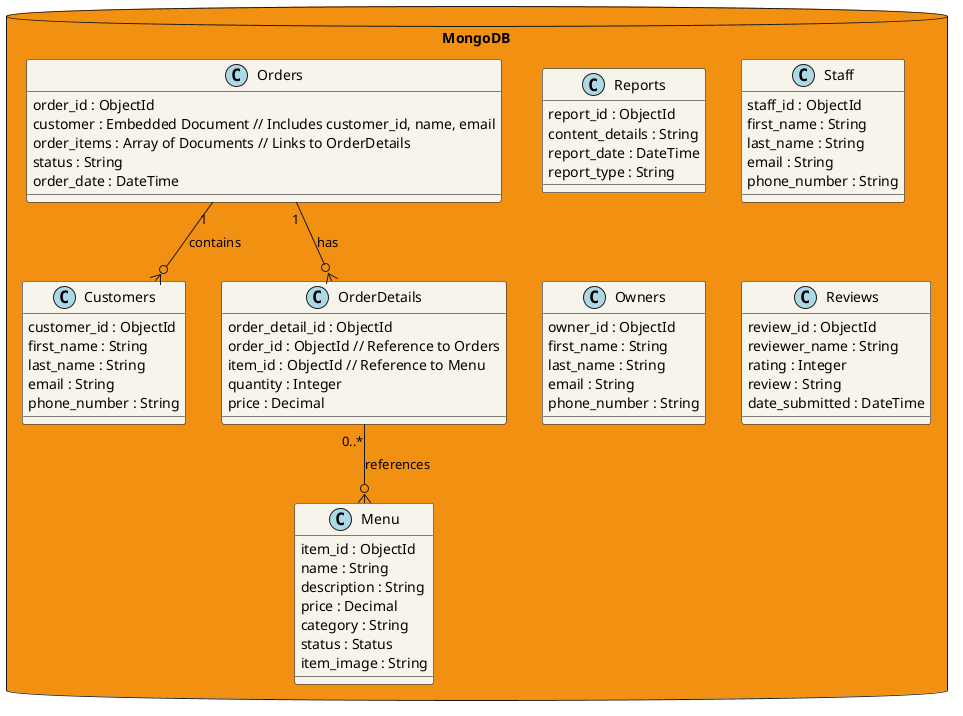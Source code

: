 @startuml
!define COLLECTION(name) class name << (C,#ADD8E6) >>
!define FIELD(name, type) name : type
skinparam class {
    BackgroundColor #f7f4eb
    BorderColor Black
}

Database "MongoDB" as MongoDB #f29111 {


    COLLECTION(Orders) {
        FIELD(order_id, ObjectId)
        FIELD(customer, Embedded Document) // Includes customer_id, name, email
        FIELD(order_items, Array of Documents) // Links to OrderDetails
        FIELD(status, String)
        FIELD(order_date, DateTime)
    }

    COLLECTION(Customers) {
        FIELD(customer_id, ObjectId)
        FIELD(first_name, String)
        FIELD(last_name, String)
        FIELD(email, String)
        FIELD(phone_number, String)
    }

    COLLECTION(Menu) {
        FIELD(item_id, ObjectId)
        FIELD(name, String)
        FIELD(description, String)
        FIELD(price, Decimal)
        FIELD(category, String)
        FIELD(status, Status)
        FIELD(item_image, String)
    }

    COLLECTION(OrderDetails) {
        FIELD(order_detail_id, ObjectId)
        FIELD(order_id, ObjectId) // Reference to Orders
        FIELD(item_id, ObjectId) // Reference to Menu
        FIELD(quantity, Integer)
        FIELD(price, Decimal)
    }

    COLLECTION(Reports) {
        FIELD(report_id, ObjectId)
        FIELD(content_details, String)
        FIELD(report_date, DateTime)
        FIELD(report_type, String)
    }

    COLLECTION(Staff) {
        FIELD(staff_id, ObjectId)
        FIELD(first_name, String)
        FIELD(last_name, String)
        FIELD(email, String)
        FIELD(phone_number, String)
    }

    COLLECTION(Owners) {
        FIELD(owner_id, ObjectId)
        FIELD(first_name, String)
        FIELD(last_name, String)
        FIELD(email, String)
        FIELD(phone_number, String)
    }

      COLLECTION(Reviews) {
            FIELD(review_id, ObjectId)
            FIELD(reviewer_name, String)
            FIELD(rating, Integer)
            FIELD(review, String)
            FIELD(date_submitted, DateTime)
        }


    Orders "1" --o{ Customers : contains
    Orders "1" --o{ OrderDetails : has
    OrderDetails "0..*" --o{ Menu : references

}
@enduml